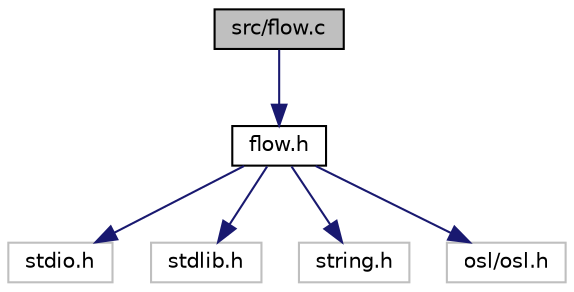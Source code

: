 digraph "src/flow.c"
{
 // LATEX_PDF_SIZE
  edge [fontname="Helvetica",fontsize="10",labelfontname="Helvetica",labelfontsize="10"];
  node [fontname="Helvetica",fontsize="10",shape=record];
  Node1 [label="src/flow.c",height=0.2,width=0.4,color="black", fillcolor="grey75", style="filled", fontcolor="black",tooltip="Flow module implementation."];
  Node1 -> Node2 [color="midnightblue",fontsize="10",style="solid",fontname="Helvetica"];
  Node2 [label="flow.h",height=0.2,width=0.4,color="black", fillcolor="white", style="filled",URL="$flow_8h.html",tooltip="Data structures that represent the progress of the trahrhe collapsing process."];
  Node2 -> Node3 [color="midnightblue",fontsize="10",style="solid",fontname="Helvetica"];
  Node3 [label="stdio.h",height=0.2,width=0.4,color="grey75", fillcolor="white", style="filled",tooltip=" "];
  Node2 -> Node4 [color="midnightblue",fontsize="10",style="solid",fontname="Helvetica"];
  Node4 [label="stdlib.h",height=0.2,width=0.4,color="grey75", fillcolor="white", style="filled",tooltip=" "];
  Node2 -> Node5 [color="midnightblue",fontsize="10",style="solid",fontname="Helvetica"];
  Node5 [label="string.h",height=0.2,width=0.4,color="grey75", fillcolor="white", style="filled",tooltip=" "];
  Node2 -> Node6 [color="midnightblue",fontsize="10",style="solid",fontname="Helvetica"];
  Node6 [label="osl/osl.h",height=0.2,width=0.4,color="grey75", fillcolor="white", style="filled",tooltip=" "];
}

